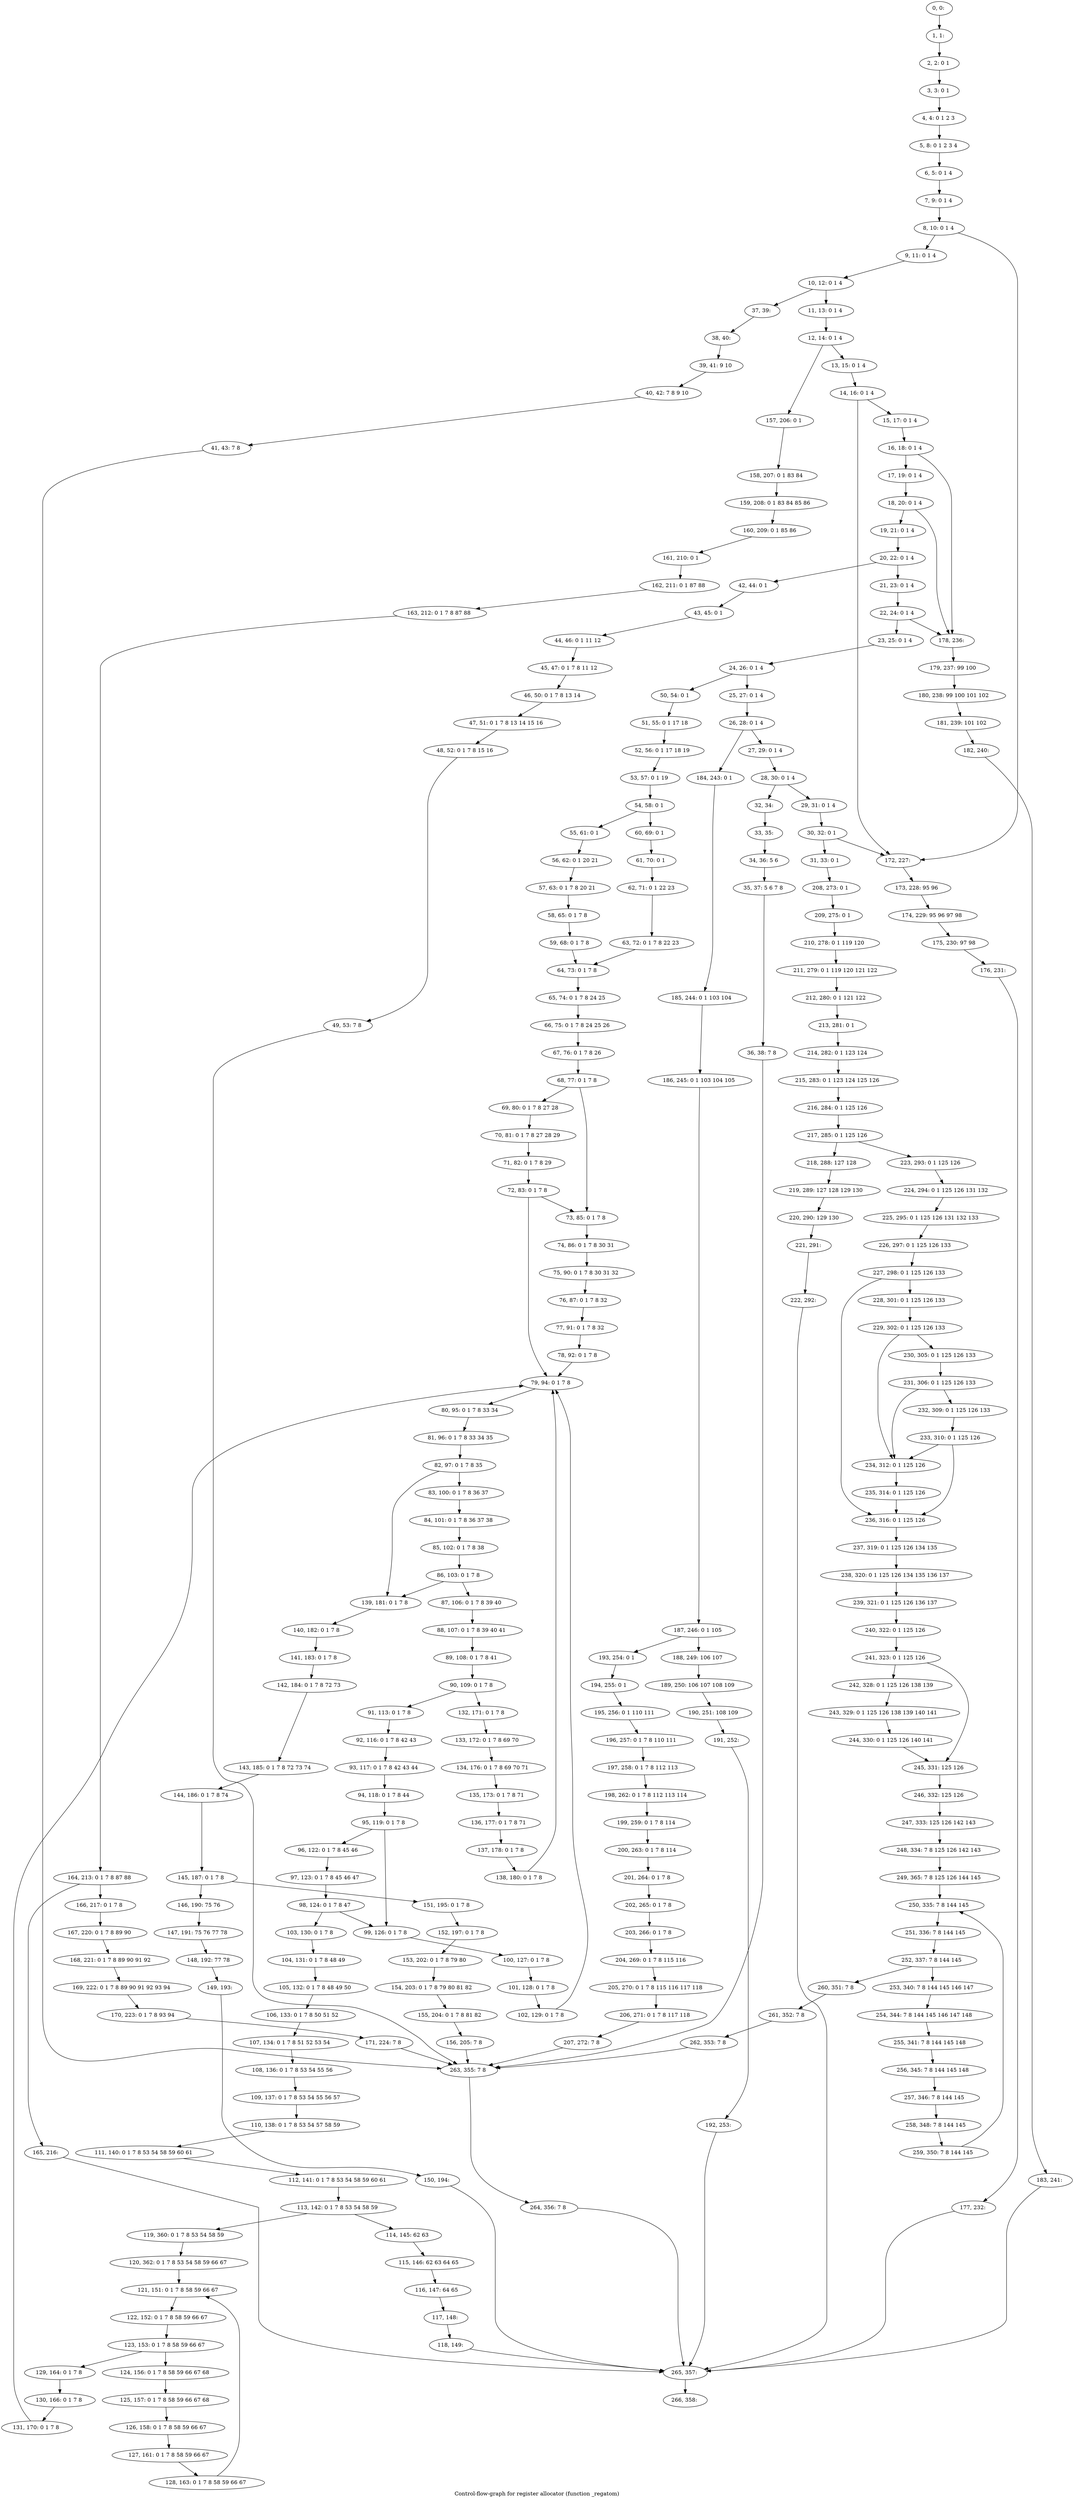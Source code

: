digraph G {
graph [label="Control-flow-graph for register allocator (function _regatom)"]
0[label="0, 0: "];
1[label="1, 1: "];
2[label="2, 2: 0 1 "];
3[label="3, 3: 0 1 "];
4[label="4, 4: 0 1 2 3 "];
5[label="5, 8: 0 1 2 3 4 "];
6[label="6, 5: 0 1 4 "];
7[label="7, 9: 0 1 4 "];
8[label="8, 10: 0 1 4 "];
9[label="9, 11: 0 1 4 "];
10[label="10, 12: 0 1 4 "];
11[label="11, 13: 0 1 4 "];
12[label="12, 14: 0 1 4 "];
13[label="13, 15: 0 1 4 "];
14[label="14, 16: 0 1 4 "];
15[label="15, 17: 0 1 4 "];
16[label="16, 18: 0 1 4 "];
17[label="17, 19: 0 1 4 "];
18[label="18, 20: 0 1 4 "];
19[label="19, 21: 0 1 4 "];
20[label="20, 22: 0 1 4 "];
21[label="21, 23: 0 1 4 "];
22[label="22, 24: 0 1 4 "];
23[label="23, 25: 0 1 4 "];
24[label="24, 26: 0 1 4 "];
25[label="25, 27: 0 1 4 "];
26[label="26, 28: 0 1 4 "];
27[label="27, 29: 0 1 4 "];
28[label="28, 30: 0 1 4 "];
29[label="29, 31: 0 1 4 "];
30[label="30, 32: 0 1 "];
31[label="31, 33: 0 1 "];
32[label="32, 34: "];
33[label="33, 35: "];
34[label="34, 36: 5 6 "];
35[label="35, 37: 5 6 7 8 "];
36[label="36, 38: 7 8 "];
37[label="37, 39: "];
38[label="38, 40: "];
39[label="39, 41: 9 10 "];
40[label="40, 42: 7 8 9 10 "];
41[label="41, 43: 7 8 "];
42[label="42, 44: 0 1 "];
43[label="43, 45: 0 1 "];
44[label="44, 46: 0 1 11 12 "];
45[label="45, 47: 0 1 7 8 11 12 "];
46[label="46, 50: 0 1 7 8 13 14 "];
47[label="47, 51: 0 1 7 8 13 14 15 16 "];
48[label="48, 52: 0 1 7 8 15 16 "];
49[label="49, 53: 7 8 "];
50[label="50, 54: 0 1 "];
51[label="51, 55: 0 1 17 18 "];
52[label="52, 56: 0 1 17 18 19 "];
53[label="53, 57: 0 1 19 "];
54[label="54, 58: 0 1 "];
55[label="55, 61: 0 1 "];
56[label="56, 62: 0 1 20 21 "];
57[label="57, 63: 0 1 7 8 20 21 "];
58[label="58, 65: 0 1 7 8 "];
59[label="59, 68: 0 1 7 8 "];
60[label="60, 69: 0 1 "];
61[label="61, 70: 0 1 "];
62[label="62, 71: 0 1 22 23 "];
63[label="63, 72: 0 1 7 8 22 23 "];
64[label="64, 73: 0 1 7 8 "];
65[label="65, 74: 0 1 7 8 24 25 "];
66[label="66, 75: 0 1 7 8 24 25 26 "];
67[label="67, 76: 0 1 7 8 26 "];
68[label="68, 77: 0 1 7 8 "];
69[label="69, 80: 0 1 7 8 27 28 "];
70[label="70, 81: 0 1 7 8 27 28 29 "];
71[label="71, 82: 0 1 7 8 29 "];
72[label="72, 83: 0 1 7 8 "];
73[label="73, 85: 0 1 7 8 "];
74[label="74, 86: 0 1 7 8 30 31 "];
75[label="75, 90: 0 1 7 8 30 31 32 "];
76[label="76, 87: 0 1 7 8 32 "];
77[label="77, 91: 0 1 7 8 32 "];
78[label="78, 92: 0 1 7 8 "];
79[label="79, 94: 0 1 7 8 "];
80[label="80, 95: 0 1 7 8 33 34 "];
81[label="81, 96: 0 1 7 8 33 34 35 "];
82[label="82, 97: 0 1 7 8 35 "];
83[label="83, 100: 0 1 7 8 36 37 "];
84[label="84, 101: 0 1 7 8 36 37 38 "];
85[label="85, 102: 0 1 7 8 38 "];
86[label="86, 103: 0 1 7 8 "];
87[label="87, 106: 0 1 7 8 39 40 "];
88[label="88, 107: 0 1 7 8 39 40 41 "];
89[label="89, 108: 0 1 7 8 41 "];
90[label="90, 109: 0 1 7 8 "];
91[label="91, 113: 0 1 7 8 "];
92[label="92, 116: 0 1 7 8 42 43 "];
93[label="93, 117: 0 1 7 8 42 43 44 "];
94[label="94, 118: 0 1 7 8 44 "];
95[label="95, 119: 0 1 7 8 "];
96[label="96, 122: 0 1 7 8 45 46 "];
97[label="97, 123: 0 1 7 8 45 46 47 "];
98[label="98, 124: 0 1 7 8 47 "];
99[label="99, 126: 0 1 7 8 "];
100[label="100, 127: 0 1 7 8 "];
101[label="101, 128: 0 1 7 8 "];
102[label="102, 129: 0 1 7 8 "];
103[label="103, 130: 0 1 7 8 "];
104[label="104, 131: 0 1 7 8 48 49 "];
105[label="105, 132: 0 1 7 8 48 49 50 "];
106[label="106, 133: 0 1 7 8 50 51 52 "];
107[label="107, 134: 0 1 7 8 51 52 53 54 "];
108[label="108, 136: 0 1 7 8 53 54 55 56 "];
109[label="109, 137: 0 1 7 8 53 54 55 56 57 "];
110[label="110, 138: 0 1 7 8 53 54 57 58 59 "];
111[label="111, 140: 0 1 7 8 53 54 58 59 60 61 "];
112[label="112, 141: 0 1 7 8 53 54 58 59 60 61 "];
113[label="113, 142: 0 1 7 8 53 54 58 59 "];
114[label="114, 145: 62 63 "];
115[label="115, 146: 62 63 64 65 "];
116[label="116, 147: 64 65 "];
117[label="117, 148: "];
118[label="118, 149: "];
119[label="119, 360: 0 1 7 8 53 54 58 59 "];
120[label="120, 362: 0 1 7 8 53 54 58 59 66 67 "];
121[label="121, 151: 0 1 7 8 58 59 66 67 "];
122[label="122, 152: 0 1 7 8 58 59 66 67 "];
123[label="123, 153: 0 1 7 8 58 59 66 67 "];
124[label="124, 156: 0 1 7 8 58 59 66 67 68 "];
125[label="125, 157: 0 1 7 8 58 59 66 67 68 "];
126[label="126, 158: 0 1 7 8 58 59 66 67 "];
127[label="127, 161: 0 1 7 8 58 59 66 67 "];
128[label="128, 163: 0 1 7 8 58 59 66 67 "];
129[label="129, 164: 0 1 7 8 "];
130[label="130, 166: 0 1 7 8 "];
131[label="131, 170: 0 1 7 8 "];
132[label="132, 171: 0 1 7 8 "];
133[label="133, 172: 0 1 7 8 69 70 "];
134[label="134, 176: 0 1 7 8 69 70 71 "];
135[label="135, 173: 0 1 7 8 71 "];
136[label="136, 177: 0 1 7 8 71 "];
137[label="137, 178: 0 1 7 8 "];
138[label="138, 180: 0 1 7 8 "];
139[label="139, 181: 0 1 7 8 "];
140[label="140, 182: 0 1 7 8 "];
141[label="141, 183: 0 1 7 8 "];
142[label="142, 184: 0 1 7 8 72 73 "];
143[label="143, 185: 0 1 7 8 72 73 74 "];
144[label="144, 186: 0 1 7 8 74 "];
145[label="145, 187: 0 1 7 8 "];
146[label="146, 190: 75 76 "];
147[label="147, 191: 75 76 77 78 "];
148[label="148, 192: 77 78 "];
149[label="149, 193: "];
150[label="150, 194: "];
151[label="151, 195: 0 1 7 8 "];
152[label="152, 197: 0 1 7 8 "];
153[label="153, 202: 0 1 7 8 79 80 "];
154[label="154, 203: 0 1 7 8 79 80 81 82 "];
155[label="155, 204: 0 1 7 8 81 82 "];
156[label="156, 205: 7 8 "];
157[label="157, 206: 0 1 "];
158[label="158, 207: 0 1 83 84 "];
159[label="159, 208: 0 1 83 84 85 86 "];
160[label="160, 209: 0 1 85 86 "];
161[label="161, 210: 0 1 "];
162[label="162, 211: 0 1 87 88 "];
163[label="163, 212: 0 1 7 8 87 88 "];
164[label="164, 213: 0 1 7 8 87 88 "];
165[label="165, 216: "];
166[label="166, 217: 0 1 7 8 "];
167[label="167, 220: 0 1 7 8 89 90 "];
168[label="168, 221: 0 1 7 8 89 90 91 92 "];
169[label="169, 222: 0 1 7 8 89 90 91 92 93 94 "];
170[label="170, 223: 0 1 7 8 93 94 "];
171[label="171, 224: 7 8 "];
172[label="172, 227: "];
173[label="173, 228: 95 96 "];
174[label="174, 229: 95 96 97 98 "];
175[label="175, 230: 97 98 "];
176[label="176, 231: "];
177[label="177, 232: "];
178[label="178, 236: "];
179[label="179, 237: 99 100 "];
180[label="180, 238: 99 100 101 102 "];
181[label="181, 239: 101 102 "];
182[label="182, 240: "];
183[label="183, 241: "];
184[label="184, 243: 0 1 "];
185[label="185, 244: 0 1 103 104 "];
186[label="186, 245: 0 1 103 104 105 "];
187[label="187, 246: 0 1 105 "];
188[label="188, 249: 106 107 "];
189[label="189, 250: 106 107 108 109 "];
190[label="190, 251: 108 109 "];
191[label="191, 252: "];
192[label="192, 253: "];
193[label="193, 254: 0 1 "];
194[label="194, 255: 0 1 "];
195[label="195, 256: 0 1 110 111 "];
196[label="196, 257: 0 1 7 8 110 111 "];
197[label="197, 258: 0 1 7 8 112 113 "];
198[label="198, 262: 0 1 7 8 112 113 114 "];
199[label="199, 259: 0 1 7 8 114 "];
200[label="200, 263: 0 1 7 8 114 "];
201[label="201, 264: 0 1 7 8 "];
202[label="202, 265: 0 1 7 8 "];
203[label="203, 266: 0 1 7 8 "];
204[label="204, 269: 0 1 7 8 115 116 "];
205[label="205, 270: 0 1 7 8 115 116 117 118 "];
206[label="206, 271: 0 1 7 8 117 118 "];
207[label="207, 272: 7 8 "];
208[label="208, 273: 0 1 "];
209[label="209, 275: 0 1 "];
210[label="210, 278: 0 1 119 120 "];
211[label="211, 279: 0 1 119 120 121 122 "];
212[label="212, 280: 0 1 121 122 "];
213[label="213, 281: 0 1 "];
214[label="214, 282: 0 1 123 124 "];
215[label="215, 283: 0 1 123 124 125 126 "];
216[label="216, 284: 0 1 125 126 "];
217[label="217, 285: 0 1 125 126 "];
218[label="218, 288: 127 128 "];
219[label="219, 289: 127 128 129 130 "];
220[label="220, 290: 129 130 "];
221[label="221, 291: "];
222[label="222, 292: "];
223[label="223, 293: 0 1 125 126 "];
224[label="224, 294: 0 1 125 126 131 132 "];
225[label="225, 295: 0 1 125 126 131 132 133 "];
226[label="226, 297: 0 1 125 126 133 "];
227[label="227, 298: 0 1 125 126 133 "];
228[label="228, 301: 0 1 125 126 133 "];
229[label="229, 302: 0 1 125 126 133 "];
230[label="230, 305: 0 1 125 126 133 "];
231[label="231, 306: 0 1 125 126 133 "];
232[label="232, 309: 0 1 125 126 133 "];
233[label="233, 310: 0 1 125 126 "];
234[label="234, 312: 0 1 125 126 "];
235[label="235, 314: 0 1 125 126 "];
236[label="236, 316: 0 1 125 126 "];
237[label="237, 319: 0 1 125 126 134 135 "];
238[label="238, 320: 0 1 125 126 134 135 136 137 "];
239[label="239, 321: 0 1 125 126 136 137 "];
240[label="240, 322: 0 1 125 126 "];
241[label="241, 323: 0 1 125 126 "];
242[label="242, 328: 0 1 125 126 138 139 "];
243[label="243, 329: 0 1 125 126 138 139 140 141 "];
244[label="244, 330: 0 1 125 126 140 141 "];
245[label="245, 331: 125 126 "];
246[label="246, 332: 125 126 "];
247[label="247, 333: 125 126 142 143 "];
248[label="248, 334: 7 8 125 126 142 143 "];
249[label="249, 365: 7 8 125 126 144 145 "];
250[label="250, 335: 7 8 144 145 "];
251[label="251, 336: 7 8 144 145 "];
252[label="252, 337: 7 8 144 145 "];
253[label="253, 340: 7 8 144 145 146 147 "];
254[label="254, 344: 7 8 144 145 146 147 148 "];
255[label="255, 341: 7 8 144 145 148 "];
256[label="256, 345: 7 8 144 145 148 "];
257[label="257, 346: 7 8 144 145 "];
258[label="258, 348: 7 8 144 145 "];
259[label="259, 350: 7 8 144 145 "];
260[label="260, 351: 7 8 "];
261[label="261, 352: 7 8 "];
262[label="262, 353: 7 8 "];
263[label="263, 355: 7 8 "];
264[label="264, 356: 7 8 "];
265[label="265, 357: "];
266[label="266, 358: "];
0->1 ;
1->2 ;
2->3 ;
3->4 ;
4->5 ;
5->6 ;
6->7 ;
7->8 ;
8->9 ;
8->172 ;
9->10 ;
10->11 ;
10->37 ;
11->12 ;
12->13 ;
12->157 ;
13->14 ;
14->15 ;
14->172 ;
15->16 ;
16->17 ;
16->178 ;
17->18 ;
18->19 ;
18->178 ;
19->20 ;
20->21 ;
20->42 ;
21->22 ;
22->23 ;
22->178 ;
23->24 ;
24->25 ;
24->50 ;
25->26 ;
26->27 ;
26->184 ;
27->28 ;
28->29 ;
28->32 ;
29->30 ;
30->31 ;
30->172 ;
31->208 ;
32->33 ;
33->34 ;
34->35 ;
35->36 ;
36->263 ;
37->38 ;
38->39 ;
39->40 ;
40->41 ;
41->263 ;
42->43 ;
43->44 ;
44->45 ;
45->46 ;
46->47 ;
47->48 ;
48->49 ;
49->263 ;
50->51 ;
51->52 ;
52->53 ;
53->54 ;
54->55 ;
54->60 ;
55->56 ;
56->57 ;
57->58 ;
58->59 ;
59->64 ;
60->61 ;
61->62 ;
62->63 ;
63->64 ;
64->65 ;
65->66 ;
66->67 ;
67->68 ;
68->69 ;
68->73 ;
69->70 ;
70->71 ;
71->72 ;
72->73 ;
72->79 ;
73->74 ;
74->75 ;
75->76 ;
76->77 ;
77->78 ;
78->79 ;
79->80 ;
80->81 ;
81->82 ;
82->83 ;
82->139 ;
83->84 ;
84->85 ;
85->86 ;
86->87 ;
86->139 ;
87->88 ;
88->89 ;
89->90 ;
90->91 ;
90->132 ;
91->92 ;
92->93 ;
93->94 ;
94->95 ;
95->96 ;
95->99 ;
96->97 ;
97->98 ;
98->99 ;
98->103 ;
99->100 ;
100->101 ;
101->102 ;
102->79 ;
103->104 ;
104->105 ;
105->106 ;
106->107 ;
107->108 ;
108->109 ;
109->110 ;
110->111 ;
111->112 ;
112->113 ;
113->114 ;
113->119 ;
114->115 ;
115->116 ;
116->117 ;
117->118 ;
118->265 ;
119->120 ;
120->121 ;
121->122 ;
122->123 ;
123->124 ;
123->129 ;
124->125 ;
125->126 ;
126->127 ;
127->128 ;
128->121 ;
129->130 ;
130->131 ;
131->79 ;
132->133 ;
133->134 ;
134->135 ;
135->136 ;
136->137 ;
137->138 ;
138->79 ;
139->140 ;
140->141 ;
141->142 ;
142->143 ;
143->144 ;
144->145 ;
145->146 ;
145->151 ;
146->147 ;
147->148 ;
148->149 ;
149->150 ;
150->265 ;
151->152 ;
152->153 ;
153->154 ;
154->155 ;
155->156 ;
156->263 ;
157->158 ;
158->159 ;
159->160 ;
160->161 ;
161->162 ;
162->163 ;
163->164 ;
164->165 ;
164->166 ;
165->265 ;
166->167 ;
167->168 ;
168->169 ;
169->170 ;
170->171 ;
171->263 ;
172->173 ;
173->174 ;
174->175 ;
175->176 ;
176->177 ;
177->265 ;
178->179 ;
179->180 ;
180->181 ;
181->182 ;
182->183 ;
183->265 ;
184->185 ;
185->186 ;
186->187 ;
187->188 ;
187->193 ;
188->189 ;
189->190 ;
190->191 ;
191->192 ;
192->265 ;
193->194 ;
194->195 ;
195->196 ;
196->197 ;
197->198 ;
198->199 ;
199->200 ;
200->201 ;
201->202 ;
202->203 ;
203->204 ;
204->205 ;
205->206 ;
206->207 ;
207->263 ;
208->209 ;
209->210 ;
210->211 ;
211->212 ;
212->213 ;
213->214 ;
214->215 ;
215->216 ;
216->217 ;
217->218 ;
217->223 ;
218->219 ;
219->220 ;
220->221 ;
221->222 ;
222->265 ;
223->224 ;
224->225 ;
225->226 ;
226->227 ;
227->228 ;
227->236 ;
228->229 ;
229->230 ;
229->234 ;
230->231 ;
231->232 ;
231->234 ;
232->233 ;
233->234 ;
233->236 ;
234->235 ;
235->236 ;
236->237 ;
237->238 ;
238->239 ;
239->240 ;
240->241 ;
241->242 ;
241->245 ;
242->243 ;
243->244 ;
244->245 ;
245->246 ;
246->247 ;
247->248 ;
248->249 ;
249->250 ;
250->251 ;
251->252 ;
252->253 ;
252->260 ;
253->254 ;
254->255 ;
255->256 ;
256->257 ;
257->258 ;
258->259 ;
259->250 ;
260->261 ;
261->262 ;
262->263 ;
263->264 ;
264->265 ;
265->266 ;
}
